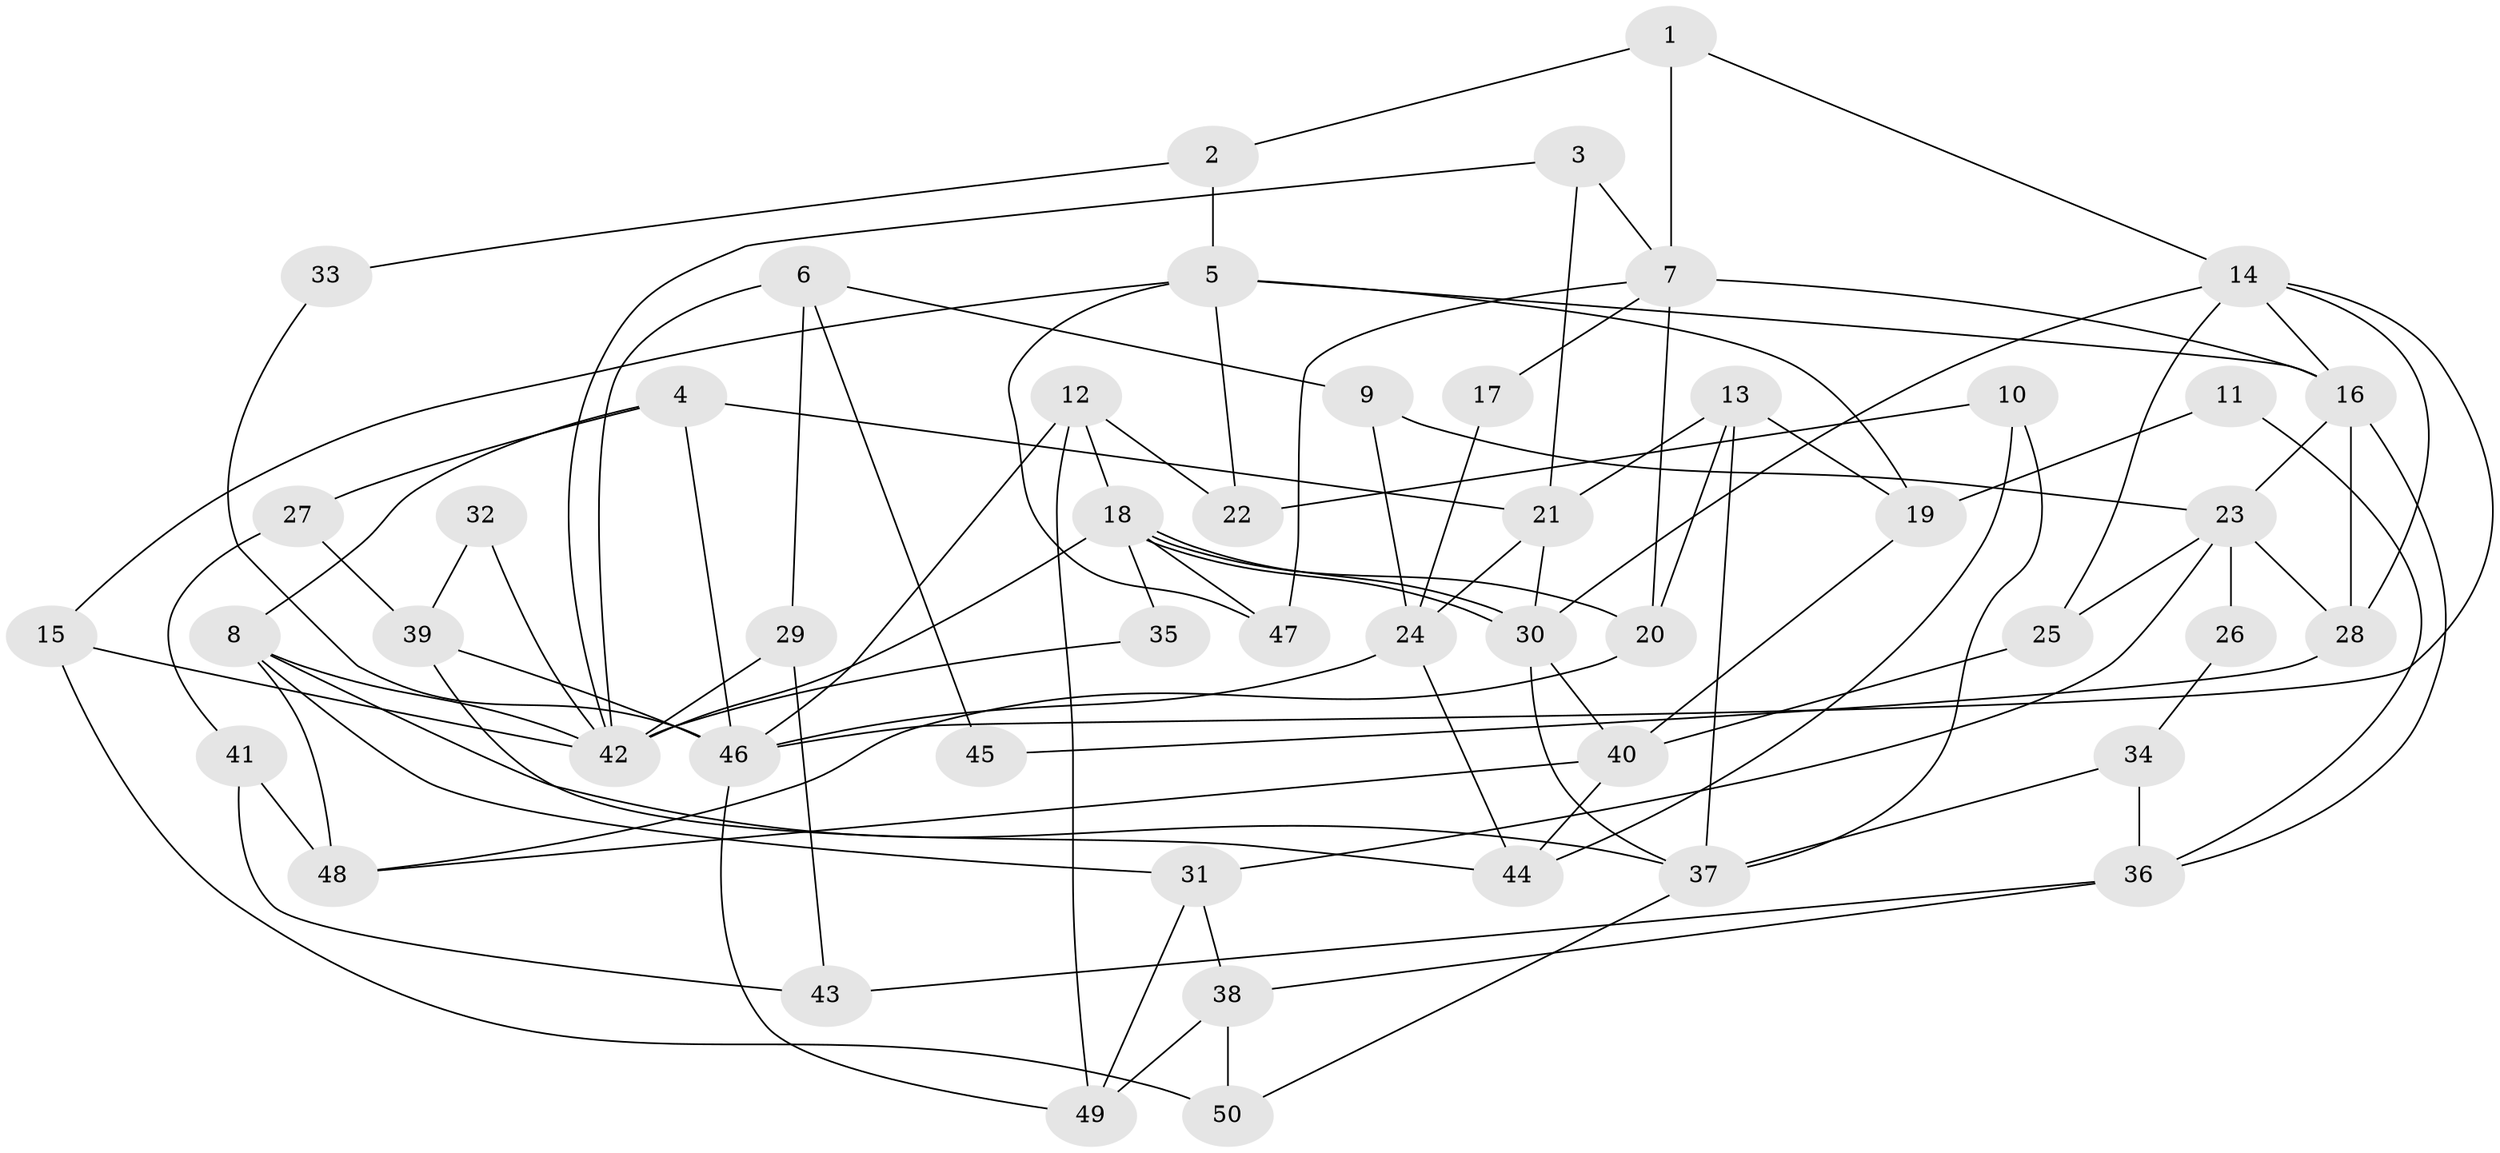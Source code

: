 // coarse degree distribution, {3: 0.2, 7: 0.1, 8: 0.1, 5: 0.13333333333333333, 4: 0.1, 6: 0.16666666666666666, 2: 0.13333333333333333, 9: 0.03333333333333333, 10: 0.03333333333333333}
// Generated by graph-tools (version 1.1) at 2025/23/03/03/25 07:23:59]
// undirected, 50 vertices, 100 edges
graph export_dot {
graph [start="1"]
  node [color=gray90,style=filled];
  1;
  2;
  3;
  4;
  5;
  6;
  7;
  8;
  9;
  10;
  11;
  12;
  13;
  14;
  15;
  16;
  17;
  18;
  19;
  20;
  21;
  22;
  23;
  24;
  25;
  26;
  27;
  28;
  29;
  30;
  31;
  32;
  33;
  34;
  35;
  36;
  37;
  38;
  39;
  40;
  41;
  42;
  43;
  44;
  45;
  46;
  47;
  48;
  49;
  50;
  1 -- 7;
  1 -- 14;
  1 -- 2;
  2 -- 5;
  2 -- 33;
  3 -- 21;
  3 -- 42;
  3 -- 7;
  4 -- 27;
  4 -- 21;
  4 -- 8;
  4 -- 46;
  5 -- 15;
  5 -- 16;
  5 -- 19;
  5 -- 22;
  5 -- 47;
  6 -- 42;
  6 -- 9;
  6 -- 29;
  6 -- 45;
  7 -- 16;
  7 -- 17;
  7 -- 20;
  7 -- 47;
  8 -- 48;
  8 -- 31;
  8 -- 37;
  8 -- 42;
  9 -- 23;
  9 -- 24;
  10 -- 37;
  10 -- 22;
  10 -- 44;
  11 -- 19;
  11 -- 36;
  12 -- 46;
  12 -- 18;
  12 -- 22;
  12 -- 49;
  13 -- 20;
  13 -- 37;
  13 -- 19;
  13 -- 21;
  14 -- 30;
  14 -- 28;
  14 -- 16;
  14 -- 25;
  14 -- 46;
  15 -- 42;
  15 -- 50;
  16 -- 23;
  16 -- 28;
  16 -- 36;
  17 -- 24;
  18 -- 47;
  18 -- 30;
  18 -- 30;
  18 -- 20;
  18 -- 35;
  18 -- 42;
  19 -- 40;
  20 -- 48;
  21 -- 24;
  21 -- 30;
  23 -- 25;
  23 -- 31;
  23 -- 26;
  23 -- 28;
  24 -- 44;
  24 -- 46;
  25 -- 40;
  26 -- 34;
  27 -- 41;
  27 -- 39;
  28 -- 45;
  29 -- 42;
  29 -- 43;
  30 -- 37;
  30 -- 40;
  31 -- 49;
  31 -- 38;
  32 -- 42;
  32 -- 39;
  33 -- 46;
  34 -- 36;
  34 -- 37;
  35 -- 42;
  36 -- 38;
  36 -- 43;
  37 -- 50;
  38 -- 49;
  38 -- 50;
  39 -- 46;
  39 -- 44;
  40 -- 44;
  40 -- 48;
  41 -- 48;
  41 -- 43;
  46 -- 49;
}
